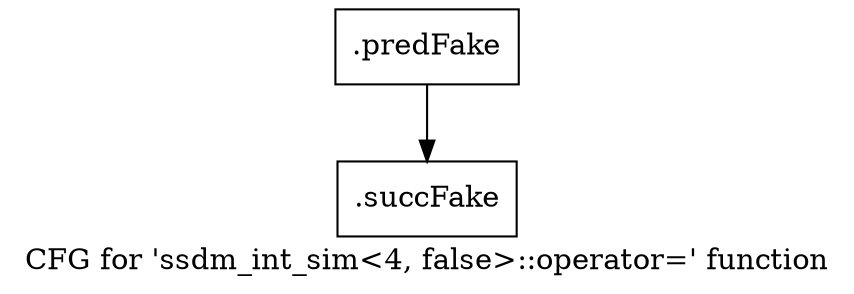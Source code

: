 digraph "CFG for 'ssdm_int_sim\<4, false\>::operator=' function" {
	label="CFG for 'ssdm_int_sim\<4, false\>::operator=' function";

	Node0x46df960 [shape=record,filename="",linenumber="",label="{.predFake}"];
	Node0x46df960 -> Node0x47e9420[ callList="" memoryops="" filename="/media/miguel/NewVolume/Linux/Xilinx/Vitis_HLS/2020.2/include/ap_common.h" execusionnum="0"];
	Node0x47e9420 [shape=record,filename="/media/miguel/NewVolume/Linux/Xilinx/Vitis_HLS/2020.2/include/ap_common.h",linenumber="639",label="{.succFake}"];
}
